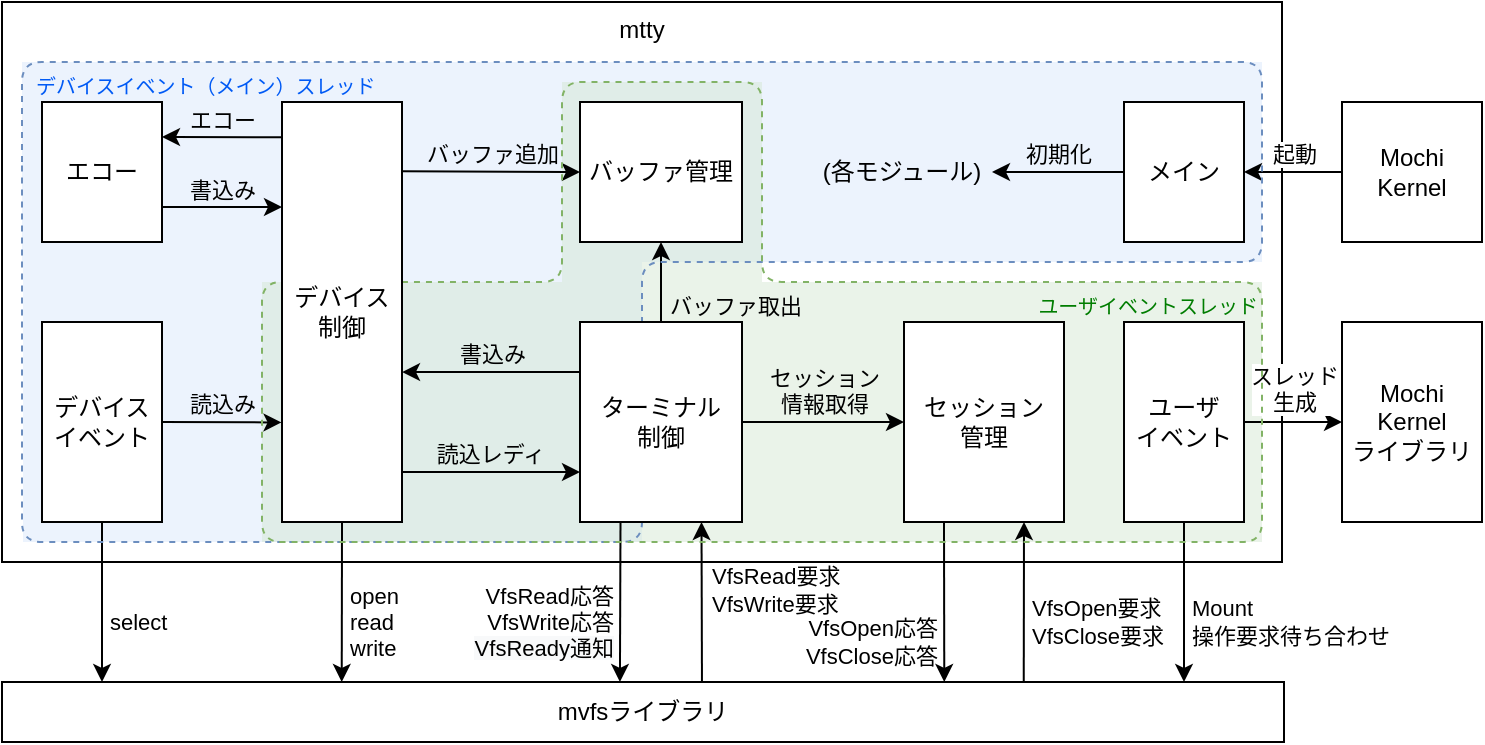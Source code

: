 <mxfile version="13.4.6" type="device"><diagram id="MvWGeIz8XihURcCywg4N" name="Page-1"><mxGraphModel dx="1422" dy="800" grid="1" gridSize="10" guides="1" tooltips="1" connect="1" arrows="1" fold="1" page="1" pageScale="1" pageWidth="827" pageHeight="1169" math="0" shadow="0"><root><mxCell id="0"/><mxCell id="1" parent="0"/><mxCell id="3V_wEr-a7CfLFEXhdnqR-1" value="mtty" style="rounded=0;whiteSpace=wrap;html=1;verticalAlign=top;align=center;spacingLeft=0;" parent="1" vertex="1"><mxGeometry x="40" y="280" width="640" height="280" as="geometry"/></mxCell><mxCell id="3V_wEr-a7CfLFEXhdnqR-38" value="" style="rounded=0;whiteSpace=wrap;html=1;strokeColor=none;fillColor=#dae8fc;opacity=50;" parent="1" vertex="1"><mxGeometry x="50.5" y="410" width="309.5" height="140" as="geometry"/></mxCell><mxCell id="3V_wEr-a7CfLFEXhdnqR-36" value="デバイスイベント（メイン）スレッド" style="rounded=0;whiteSpace=wrap;html=1;strokeColor=none;fillColor=#dae8fc;opacity=50;verticalAlign=top;align=left;spacingLeft=5;fontSize=10;fontColor=#005AF5;" parent="1" vertex="1"><mxGeometry x="50" y="310" width="620" height="100" as="geometry"/></mxCell><mxCell id="3V_wEr-a7CfLFEXhdnqR-40" value="" style="rounded=0;whiteSpace=wrap;html=1;fillColor=#d5e8d4;strokeColor=none;opacity=50;" parent="1" vertex="1"><mxGeometry x="320" y="320" width="100" height="100" as="geometry"/></mxCell><mxCell id="3V_wEr-a7CfLFEXhdnqR-39" value="ユーザイベントスレッド" style="rounded=0;whiteSpace=wrap;html=1;fillColor=#d5e8d4;strokeColor=none;opacity=50;verticalAlign=top;align=right;fontSize=10;fontColor=#007D00;" parent="1" vertex="1"><mxGeometry x="170" y="420" width="500" height="130" as="geometry"/></mxCell><mxCell id="3V_wEr-a7CfLFEXhdnqR-2" value="メイン" style="rounded=0;whiteSpace=wrap;html=1;" parent="1" vertex="1"><mxGeometry x="601" y="330" width="60" height="70" as="geometry"/></mxCell><mxCell id="3V_wEr-a7CfLFEXhdnqR-3" value="バッファ管理" style="rounded=0;whiteSpace=wrap;html=1;" parent="1" vertex="1"><mxGeometry x="329" y="330" width="81" height="70" as="geometry"/></mxCell><mxCell id="3V_wEr-a7CfLFEXhdnqR-5" value="ユーザ&lt;br&gt;イベント" style="rounded=0;whiteSpace=wrap;html=1;" parent="1" vertex="1"><mxGeometry x="601" y="440" width="60" height="100" as="geometry"/></mxCell><mxCell id="3V_wEr-a7CfLFEXhdnqR-6" value="デバイス&lt;br&gt;イベント" style="rounded=0;whiteSpace=wrap;html=1;" parent="1" vertex="1"><mxGeometry x="60" y="440" width="60" height="100" as="geometry"/></mxCell><mxCell id="3V_wEr-a7CfLFEXhdnqR-8" value="セッション&lt;br&gt;管理" style="rounded=0;whiteSpace=wrap;html=1;" parent="1" vertex="1"><mxGeometry x="491" y="440" width="80" height="100" as="geometry"/></mxCell><mxCell id="3V_wEr-a7CfLFEXhdnqR-10" value="エコー" style="rounded=0;whiteSpace=wrap;html=1;" parent="1" vertex="1"><mxGeometry x="60" y="330" width="60" height="70" as="geometry"/></mxCell><mxCell id="3V_wEr-a7CfLFEXhdnqR-11" value="mvfsライブラリ" style="rounded=0;whiteSpace=wrap;html=1;" parent="1" vertex="1"><mxGeometry x="40" y="620" width="641" height="30" as="geometry"/></mxCell><mxCell id="3V_wEr-a7CfLFEXhdnqR-12" value="VfsOpen要求&lt;br&gt;VfsClose要求" style="endArrow=classic;html=1;verticalAlign=middle;align=left;entryX=0.75;entryY=1;entryDx=0;entryDy=0;spacingLeft=2;exitX=0.797;exitY=0;exitDx=0;exitDy=0;exitPerimeter=0;" parent="1" source="3V_wEr-a7CfLFEXhdnqR-11" target="3V_wEr-a7CfLFEXhdnqR-8" edge="1"><mxGeometry x="-0.248" width="50" height="50" relative="1" as="geometry"><mxPoint x="551" y="610" as="sourcePoint"/><mxPoint x="481" y="540" as="targetPoint"/><mxPoint as="offset"/></mxGeometry></mxCell><mxCell id="3V_wEr-a7CfLFEXhdnqR-13" value="Mount&lt;br&gt;操作要求待ち合わせ" style="endArrow=classic;html=1;align=left;exitX=0.5;exitY=1;exitDx=0;exitDy=0;spacingLeft=2;entryX=0.922;entryY=0;entryDx=0;entryDy=0;entryPerimeter=0;" parent="1" source="3V_wEr-a7CfLFEXhdnqR-5" target="3V_wEr-a7CfLFEXhdnqR-11" edge="1"><mxGeometry x="0.25" width="50" height="50" relative="1" as="geometry"><mxPoint x="371" y="640" as="sourcePoint"/><mxPoint x="641" y="610" as="targetPoint"/><mxPoint as="offset"/></mxGeometry></mxCell><mxCell id="3V_wEr-a7CfLFEXhdnqR-14" value="select" style="endArrow=classic;html=1;align=left;exitX=0.5;exitY=1;exitDx=0;exitDy=0;endSize=6;startSize=6;spacingLeft=2;entryX=0.078;entryY=0;entryDx=0;entryDy=0;entryPerimeter=0;" parent="1" source="3V_wEr-a7CfLFEXhdnqR-6" target="3V_wEr-a7CfLFEXhdnqR-11" edge="1"><mxGeometry x="0.25" width="50" height="50" relative="1" as="geometry"><mxPoint x="230" y="640" as="sourcePoint"/><mxPoint x="81" y="600" as="targetPoint"/><mxPoint as="offset"/></mxGeometry></mxCell><mxCell id="3V_wEr-a7CfLFEXhdnqR-15" value="読込み" style="endArrow=classic;html=1;align=center;exitX=1;exitY=0.5;exitDx=0;exitDy=0;verticalAlign=bottom;entryX=-0.004;entryY=0.763;entryDx=0;entryDy=0;entryPerimeter=0;labelBackgroundColor=none;" parent="1" source="3V_wEr-a7CfLFEXhdnqR-6" target="3V_wEr-a7CfLFEXhdnqR-9" edge="1"><mxGeometry width="50" height="50" relative="1" as="geometry"><mxPoint x="90" y="500" as="sourcePoint"/><mxPoint x="180" y="491" as="targetPoint"/></mxGeometry></mxCell><mxCell id="3V_wEr-a7CfLFEXhdnqR-16" value="open&lt;br&gt;read&lt;br&gt;write&lt;br&gt;" style="endArrow=classic;html=1;align=left;exitX=0.5;exitY=1;exitDx=0;exitDy=0;labelBackgroundColor=none;spacingLeft=2;entryX=0.265;entryY=0;entryDx=0;entryDy=0;entryPerimeter=0;" parent="1" source="3V_wEr-a7CfLFEXhdnqR-9" target="3V_wEr-a7CfLFEXhdnqR-11" edge="1"><mxGeometry x="0.257" width="50" height="50" relative="1" as="geometry"><mxPoint x="240" y="630" as="sourcePoint"/><mxPoint x="202" y="600" as="targetPoint"/><mxPoint as="offset"/></mxGeometry></mxCell><mxCell id="3V_wEr-a7CfLFEXhdnqR-17" value="VfsOpen応答&lt;br&gt;&lt;div style=&quot;&quot;&gt;VfsClose応答&lt;/div&gt;" style="endArrow=classic;html=1;align=right;exitX=0.25;exitY=1;exitDx=0;exitDy=0;spacingRight=2;labelBackgroundColor=none;entryX=0.735;entryY=0;entryDx=0;entryDy=0;entryPerimeter=0;" parent="1" source="3V_wEr-a7CfLFEXhdnqR-8" target="3V_wEr-a7CfLFEXhdnqR-11" edge="1"><mxGeometry x="0.5" width="50" height="50" relative="1" as="geometry"><mxPoint x="351" y="640" as="sourcePoint"/><mxPoint x="521" y="600" as="targetPoint"/><mxPoint as="offset"/></mxGeometry></mxCell><mxCell id="3V_wEr-a7CfLFEXhdnqR-18" value="VfsRead要求&lt;br&gt;VfsWrite要求" style="endArrow=classic;html=1;align=left;entryX=0.75;entryY=1;entryDx=0;entryDy=0;spacingLeft=2;labelBackgroundColor=none;exitX=0.546;exitY=0;exitDx=0;exitDy=0;exitPerimeter=0;" parent="1" source="3V_wEr-a7CfLFEXhdnqR-11" target="3V_wEr-a7CfLFEXhdnqR-7" edge="1"><mxGeometry x="0.15" y="-1" width="50" height="50" relative="1" as="geometry"><mxPoint x="401" y="600" as="sourcePoint"/><mxPoint x="420" y="590" as="targetPoint"/><mxPoint as="offset"/></mxGeometry></mxCell><mxCell id="3V_wEr-a7CfLFEXhdnqR-19" value="VfsRead応答&lt;br&gt;VfsWrite応答&lt;br&gt;&lt;span style=&quot;text-align: left ; background-color: rgb(248 , 249 , 250)&quot;&gt;VfsReady通知&lt;/span&gt;" style="endArrow=classic;html=1;align=right;exitX=0.25;exitY=1;exitDx=0;exitDy=0;spacingRight=2;entryX=0.482;entryY=0;entryDx=0;entryDy=0;entryPerimeter=0;" parent="1" source="3V_wEr-a7CfLFEXhdnqR-7" target="3V_wEr-a7CfLFEXhdnqR-11" edge="1"><mxGeometry x="0.25" width="50" height="50" relative="1" as="geometry"><mxPoint x="350" y="640" as="sourcePoint"/><mxPoint x="349" y="610" as="targetPoint"/><mxPoint as="offset"/></mxGeometry></mxCell><mxCell id="3V_wEr-a7CfLFEXhdnqR-20" value="書込み" style="endArrow=classic;html=1;align=center;exitX=0;exitY=0.25;exitDx=0;exitDy=0;verticalAlign=bottom;entryX=1;entryY=0.643;entryDx=0;entryDy=0;labelBackgroundColor=none;entryPerimeter=0;" parent="1" source="3V_wEr-a7CfLFEXhdnqR-7" target="3V_wEr-a7CfLFEXhdnqR-9" edge="1"><mxGeometry width="50" height="50" relative="1" as="geometry"><mxPoint x="300" y="510" as="sourcePoint"/><mxPoint x="240" y="480" as="targetPoint"/></mxGeometry></mxCell><mxCell id="3V_wEr-a7CfLFEXhdnqR-21" value="バッファ追加" style="endArrow=classic;html=1;align=center;exitX=1.002;exitY=0.165;exitDx=0;exitDy=0;entryX=0;entryY=0.5;entryDx=0;entryDy=0;exitPerimeter=0;verticalAlign=bottom;labelBackgroundColor=none;" parent="1" target="3V_wEr-a7CfLFEXhdnqR-3" edge="1"><mxGeometry width="50" height="50" relative="1" as="geometry"><mxPoint x="240.12" y="364.65" as="sourcePoint"/><mxPoint x="310" y="380" as="targetPoint"/></mxGeometry></mxCell><mxCell id="3V_wEr-a7CfLFEXhdnqR-22" value="バッファ取出" style="endArrow=classic;html=1;align=left;exitX=0.5;exitY=0;exitDx=0;exitDy=0;entryX=0.5;entryY=1;entryDx=0;entryDy=0;labelBackgroundColor=none;spacingLeft=2;" parent="1" source="3V_wEr-a7CfLFEXhdnqR-7" target="3V_wEr-a7CfLFEXhdnqR-3" edge="1"><mxGeometry x="-0.6" width="50" height="50" relative="1" as="geometry"><mxPoint x="320" y="410" as="sourcePoint"/><mxPoint x="370" y="360" as="targetPoint"/><mxPoint as="offset"/></mxGeometry></mxCell><mxCell id="3V_wEr-a7CfLFEXhdnqR-23" value="セッション&lt;br&gt;情報取得" style="endArrow=classic;html=1;align=center;exitX=1;exitY=0.5;exitDx=0;exitDy=0;verticalAlign=bottom;entryX=0;entryY=0.5;entryDx=0;entryDy=0;labelBackgroundColor=none;" parent="1" source="3V_wEr-a7CfLFEXhdnqR-7" target="3V_wEr-a7CfLFEXhdnqR-8" edge="1"><mxGeometry width="50" height="50" relative="1" as="geometry"><mxPoint x="510" y="470" as="sourcePoint"/><mxPoint x="551" y="475" as="targetPoint"/></mxGeometry></mxCell><mxCell id="3V_wEr-a7CfLFEXhdnqR-24" value="エコー" style="endArrow=classic;html=1;align=center;entryX=1;entryY=0.25;entryDx=0;entryDy=0;verticalAlign=bottom;exitX=0.002;exitY=0.084;exitDx=0;exitDy=0;exitPerimeter=0;labelBackgroundColor=none;" parent="1" target="3V_wEr-a7CfLFEXhdnqR-10" edge="1"><mxGeometry width="50" height="50" relative="1" as="geometry"><mxPoint x="180.12" y="347.64" as="sourcePoint"/><mxPoint x="10" y="370" as="targetPoint"/></mxGeometry></mxCell><mxCell id="3V_wEr-a7CfLFEXhdnqR-25" value="書込み" style="endArrow=classic;html=1;align=center;exitX=1;exitY=0.75;exitDx=0;exitDy=0;verticalAlign=bottom;entryX=0;entryY=0.25;entryDx=0;entryDy=0;labelBackgroundColor=none;" parent="1" source="3V_wEr-a7CfLFEXhdnqR-10" edge="1"><mxGeometry width="50" height="50" relative="1" as="geometry"><mxPoint x="40" y="420" as="sourcePoint"/><mxPoint x="180" y="382.5" as="targetPoint"/></mxGeometry></mxCell><mxCell id="3V_wEr-a7CfLFEXhdnqR-26" value="Mochi&lt;br&gt;Kernel" style="rounded=0;whiteSpace=wrap;html=1;" parent="1" vertex="1"><mxGeometry x="710" y="330" width="70" height="70" as="geometry"/></mxCell><mxCell id="3V_wEr-a7CfLFEXhdnqR-27" value="起動" style="endArrow=classic;html=1;align=center;entryX=1;entryY=0.5;entryDx=0;entryDy=0;verticalAlign=bottom;exitX=0;exitY=0.5;exitDx=0;exitDy=0;" parent="1" source="3V_wEr-a7CfLFEXhdnqR-26" target="3V_wEr-a7CfLFEXhdnqR-2" edge="1"><mxGeometry width="50" height="50" relative="1" as="geometry"><mxPoint x="701" y="355" as="sourcePoint"/><mxPoint x="781" y="290" as="targetPoint"/></mxGeometry></mxCell><mxCell id="3V_wEr-a7CfLFEXhdnqR-28" value="初期化" style="endArrow=classic;html=1;align=center;exitX=0;exitY=0.5;exitDx=0;exitDy=0;entryX=1;entryY=0.5;entryDx=0;entryDy=0;verticalAlign=bottom;labelBackgroundColor=none;" parent="1" source="3V_wEr-a7CfLFEXhdnqR-2" target="3V_wEr-a7CfLFEXhdnqR-29" edge="1"><mxGeometry width="50" height="50" relative="1" as="geometry"><mxPoint x="311" y="370" as="sourcePoint"/><mxPoint x="551" y="220" as="targetPoint"/></mxGeometry></mxCell><mxCell id="3V_wEr-a7CfLFEXhdnqR-29" value="(各モジュール)" style="text;html=1;strokeColor=none;fillColor=none;align=center;verticalAlign=middle;whiteSpace=wrap;rounded=0;horizontal=1;rotation=0;" parent="1" vertex="1"><mxGeometry x="445" y="355" width="90" height="20" as="geometry"/></mxCell><mxCell id="3V_wEr-a7CfLFEXhdnqR-32" value="Mochi&lt;br&gt;Kernel&lt;br&gt;ライブラリ" style="rounded=0;whiteSpace=wrap;html=1;" parent="1" vertex="1"><mxGeometry x="710" y="440" width="70" height="100" as="geometry"/></mxCell><mxCell id="3V_wEr-a7CfLFEXhdnqR-35" value="スレッド&lt;br&gt;生成" style="endArrow=classic;html=1;labelBackgroundColor=#ffffff;align=center;exitX=1;exitY=0.5;exitDx=0;exitDy=0;entryX=0;entryY=0.5;entryDx=0;entryDy=0;verticalAlign=bottom;spacing=3;" parent="1" source="3V_wEr-a7CfLFEXhdnqR-5" target="3V_wEr-a7CfLFEXhdnqR-32" edge="1"><mxGeometry width="50" height="50" relative="1" as="geometry"><mxPoint x="701" y="710" as="sourcePoint"/><mxPoint x="751" y="660" as="targetPoint"/></mxGeometry></mxCell><mxCell id="3V_wEr-a7CfLFEXhdnqR-41" value="" style="endArrow=none;dashed=1;html=1;labelBackgroundColor=none;align=center;exitX=0;exitY=0.5;exitDx=0;exitDy=0;fillColor=#dae8fc;strokeColor=#6c8ebf;backgroundOutline=0;orthogonalLoop=0;entryX=0;entryY=0.5;entryDx=0;entryDy=0;" parent="1" source="3V_wEr-a7CfLFEXhdnqR-36" target="3V_wEr-a7CfLFEXhdnqR-36" edge="1"><mxGeometry width="50" height="50" relative="1" as="geometry"><mxPoint x="-20" y="360" as="sourcePoint"/><mxPoint x="50" y="365" as="targetPoint"/><Array as="points"><mxPoint x="50" y="310"/><mxPoint x="670" y="310"/><mxPoint x="670" y="410"/><mxPoint x="360" y="410"/><mxPoint x="360" y="550"/><mxPoint x="50" y="550"/></Array></mxGeometry></mxCell><mxCell id="3V_wEr-a7CfLFEXhdnqR-44" value="" style="endArrow=none;dashed=1;html=1;labelBackgroundColor=#ffffff;align=center;entryX=0.25;entryY=0;entryDx=0;entryDy=0;fillColor=#d5e8d4;strokeColor=#82b366;" parent="1" target="3V_wEr-a7CfLFEXhdnqR-39" edge="1"><mxGeometry width="50" height="50" relative="1" as="geometry"><mxPoint x="295" y="420" as="sourcePoint"/><mxPoint x="330" y="420" as="targetPoint"/><Array as="points"><mxPoint x="320" y="420"/><mxPoint x="320" y="320"/><mxPoint x="420" y="320"/><mxPoint x="420" y="420"/><mxPoint x="670" y="420"/><mxPoint x="670" y="550"/><mxPoint x="170" y="550"/><mxPoint x="170" y="420"/></Array></mxGeometry></mxCell><mxCell id="3V_wEr-a7CfLFEXhdnqR-9" value="デバイス&lt;br&gt;制御" style="rounded=0;whiteSpace=wrap;html=1;" parent="1" vertex="1"><mxGeometry x="180" y="330" width="60" height="210" as="geometry"/></mxCell><mxCell id="ae-e-WeR0IIamrTOs9U4-1" value="読込レディ" style="endArrow=classic;html=1;entryX=0;entryY=0.75;entryDx=0;entryDy=0;exitX=1;exitY=0.881;exitDx=0;exitDy=0;exitPerimeter=0;verticalAlign=bottom;labelBackgroundColor=none;" edge="1" parent="1" source="3V_wEr-a7CfLFEXhdnqR-9" target="3V_wEr-a7CfLFEXhdnqR-7"><mxGeometry width="50" height="50" relative="1" as="geometry"><mxPoint x="260" y="550" as="sourcePoint"/><mxPoint x="310" y="500" as="targetPoint"/></mxGeometry></mxCell><mxCell id="3V_wEr-a7CfLFEXhdnqR-7" value="ターミナル&lt;br&gt;制御" style="rounded=0;whiteSpace=wrap;html=1;" parent="1" vertex="1"><mxGeometry x="329" y="440" width="81" height="100" as="geometry"/></mxCell></root></mxGraphModel></diagram></mxfile>